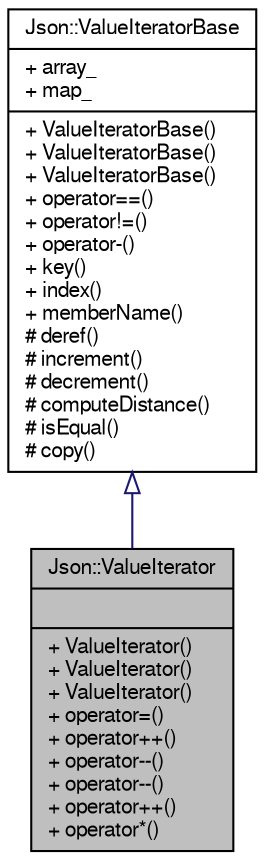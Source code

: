 digraph "Json::ValueIterator"
{
  edge [fontname="FreeSans",fontsize="10",labelfontname="FreeSans",labelfontsize="10"];
  node [fontname="FreeSans",fontsize="10",shape=record];
  Node1 [label="{Json::ValueIterator\n||+ ValueIterator()\l+ ValueIterator()\l+ ValueIterator()\l+ operator=()\l+ operator++()\l+ operator--()\l+ operator--()\l+ operator++()\l+ operator*()\l}",height=0.2,width=0.4,color="black", fillcolor="grey75", style="filled" fontcolor="black"];
  Node2 -> Node1 [dir="back",color="midnightblue",fontsize="10",style="solid",arrowtail="onormal",fontname="FreeSans"];
  Node2 [label="{Json::ValueIteratorBase\n|+ array_\l+ map_\l|+ ValueIteratorBase()\l+ ValueIteratorBase()\l+ ValueIteratorBase()\l+ operator==()\l+ operator!=()\l+ operator-()\l+ key()\l+ index()\l+ memberName()\l# deref()\l# increment()\l# decrement()\l# computeDistance()\l# isEqual()\l# copy()\l}",height=0.2,width=0.4,color="black", fillcolor="white", style="filled",URL="$class_json_1_1_value_iterator_base.html",tooltip="base class for Value iterators. "];
}

